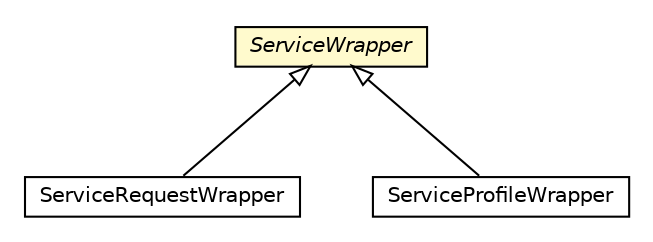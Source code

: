 #!/usr/local/bin/dot
#
# Class diagram 
# Generated by UMLGraph version R5_6-24-gf6e263 (http://www.umlgraph.org/)
#

digraph G {
	edge [fontname="Helvetica",fontsize=10,labelfontname="Helvetica",labelfontsize=10];
	node [fontname="Helvetica",fontsize=10,shape=plaintext];
	nodesep=0.25;
	ranksep=0.5;
	// org.universAAL.middleware.service.impl.ServiceRequestWrapper
	c348666 [label=<<table title="org.universAAL.middleware.service.impl.ServiceRequestWrapper" border="0" cellborder="1" cellspacing="0" cellpadding="2" port="p" href="./ServiceRequestWrapper.html">
		<tr><td><table border="0" cellspacing="0" cellpadding="1">
<tr><td align="center" balign="center"> ServiceRequestWrapper </td></tr>
		</table></td></tr>
		</table>>, URL="./ServiceRequestWrapper.html", fontname="Helvetica", fontcolor="black", fontsize=10.0];
	// org.universAAL.middleware.service.impl.ServiceProfileWrapper
	c348669 [label=<<table title="org.universAAL.middleware.service.impl.ServiceProfileWrapper" border="0" cellborder="1" cellspacing="0" cellpadding="2" port="p" href="./ServiceProfileWrapper.html">
		<tr><td><table border="0" cellspacing="0" cellpadding="1">
<tr><td align="center" balign="center"> ServiceProfileWrapper </td></tr>
		</table></td></tr>
		</table>>, URL="./ServiceProfileWrapper.html", fontname="Helvetica", fontcolor="black", fontsize=10.0];
	// org.universAAL.middleware.service.impl.ServiceWrapper
	c348670 [label=<<table title="org.universAAL.middleware.service.impl.ServiceWrapper" border="0" cellborder="1" cellspacing="0" cellpadding="2" port="p" bgcolor="lemonChiffon" href="./ServiceWrapper.html">
		<tr><td><table border="0" cellspacing="0" cellpadding="1">
<tr><td align="center" balign="center"><font face="Helvetica-Oblique"> ServiceWrapper </font></td></tr>
		</table></td></tr>
		</table>>, URL="./ServiceWrapper.html", fontname="Helvetica", fontcolor="black", fontsize=10.0];
	//org.universAAL.middleware.service.impl.ServiceRequestWrapper extends org.universAAL.middleware.service.impl.ServiceWrapper
	c348670:p -> c348666:p [dir=back,arrowtail=empty];
	//org.universAAL.middleware.service.impl.ServiceProfileWrapper extends org.universAAL.middleware.service.impl.ServiceWrapper
	c348670:p -> c348669:p [dir=back,arrowtail=empty];
}

